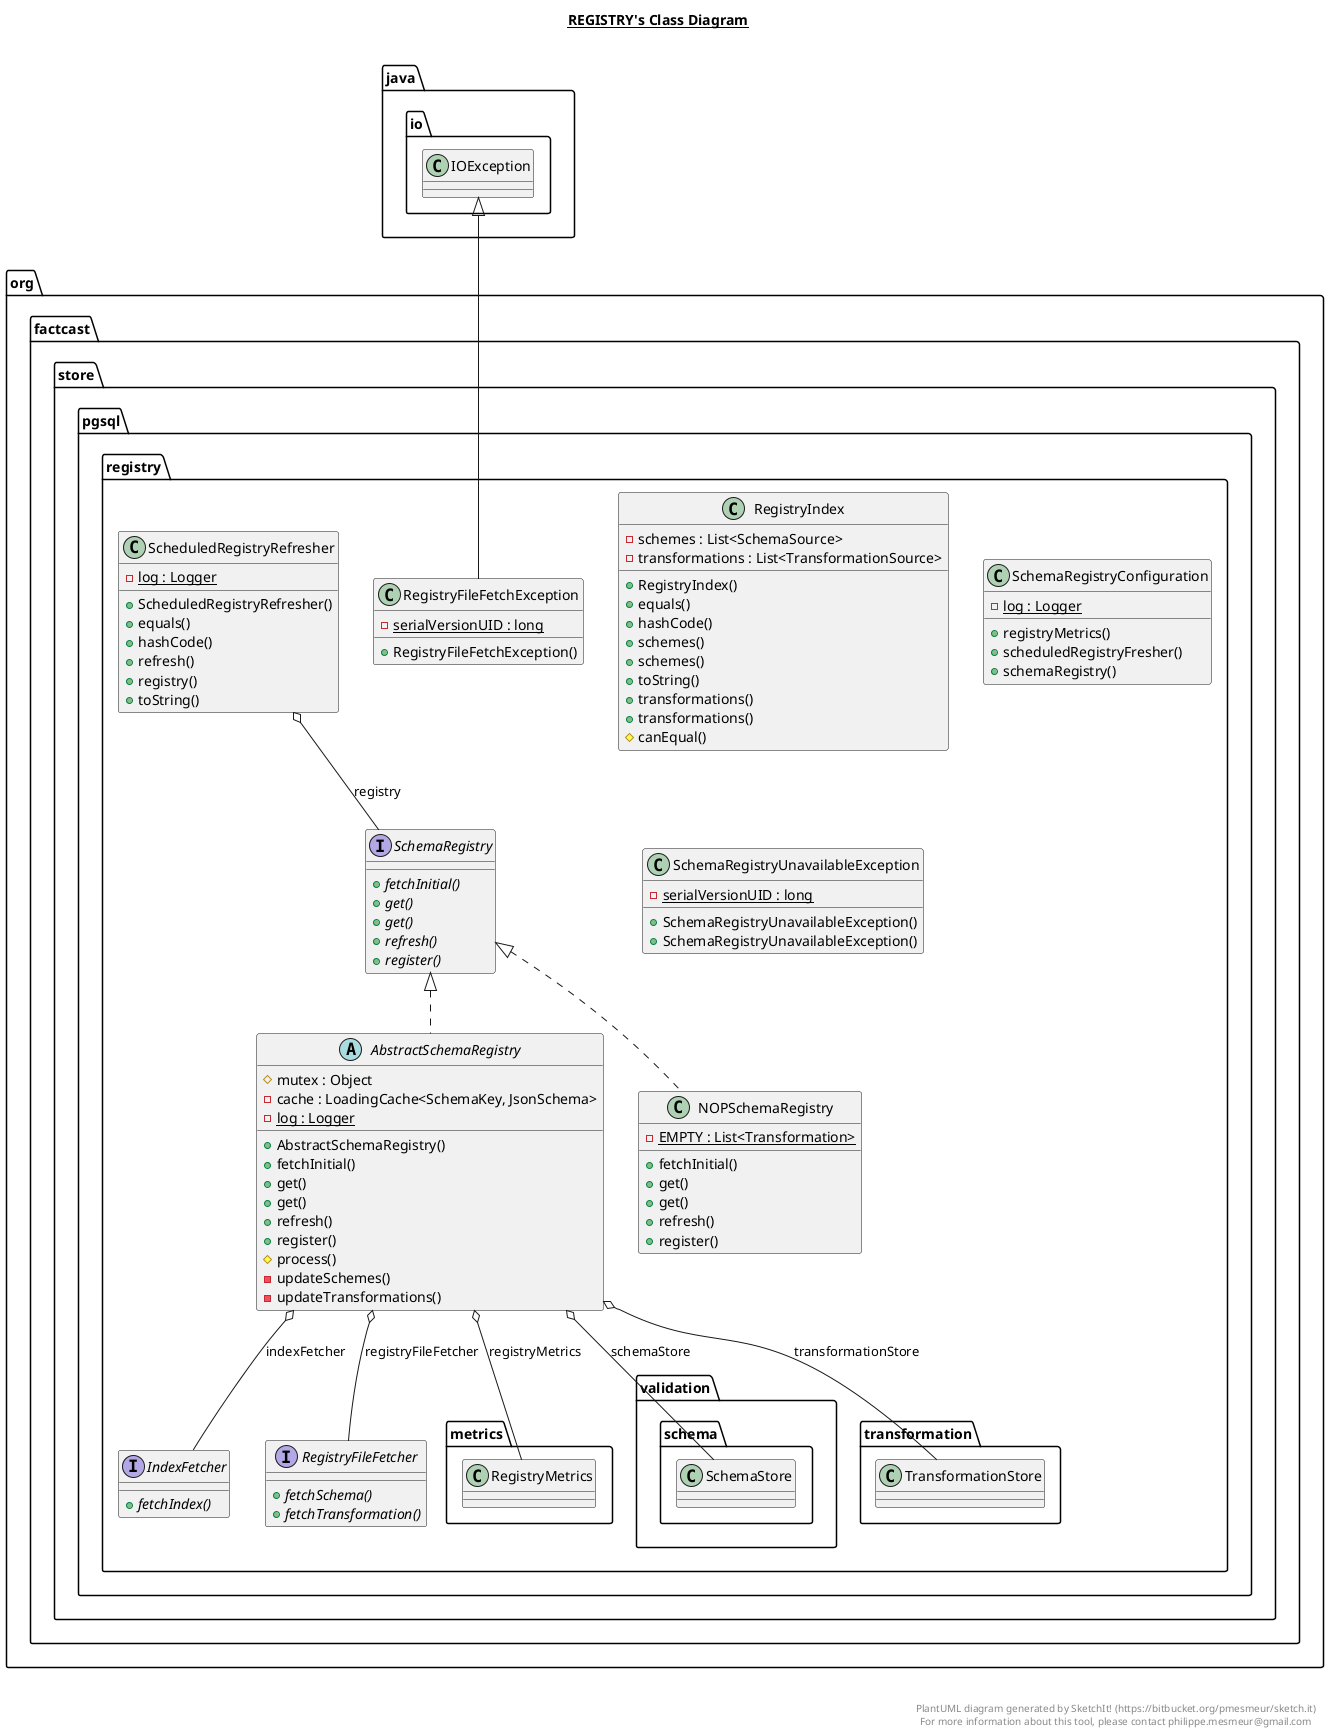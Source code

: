@startuml

title __REGISTRY's Class Diagram__\n

  namespace org.factcast.store.pgsql {
    namespace registry {
      abstract class org.factcast.store.pgsql.registry.AbstractSchemaRegistry {
          # mutex : Object
          - cache : LoadingCache<SchemaKey, JsonSchema>
          {static} - log : Logger
          + AbstractSchemaRegistry()
          + fetchInitial()
          + get()
          + get()
          + refresh()
          + register()
          # process()
          - updateSchemes()
          - updateTransformations()
      }
    }
  }
  

  namespace org.factcast.store.pgsql {
    namespace registry {
      interface org.factcast.store.pgsql.registry.IndexFetcher {
          {abstract} + fetchIndex()
      }
    }
  }
  

  namespace org.factcast.store.pgsql {
    namespace registry {
      class org.factcast.store.pgsql.registry.NOPSchemaRegistry {
          {static} - EMPTY : List<Transformation>
          + fetchInitial()
          + get()
          + get()
          + refresh()
          + register()
      }
    }
  }
  

  namespace org.factcast.store.pgsql {
    namespace registry {
      class org.factcast.store.pgsql.registry.RegistryFileFetchException {
          {static} - serialVersionUID : long
          + RegistryFileFetchException()
      }
    }
  }
  

  namespace org.factcast.store.pgsql {
    namespace registry {
      interface org.factcast.store.pgsql.registry.RegistryFileFetcher {
          {abstract} + fetchSchema()
          {abstract} + fetchTransformation()
      }
    }
  }
  

  namespace org.factcast.store.pgsql {
    namespace registry {
      class org.factcast.store.pgsql.registry.RegistryIndex {
          - schemes : List<SchemaSource>
          - transformations : List<TransformationSource>
          + RegistryIndex()
          + equals()
          + hashCode()
          + schemes()
          + schemes()
          + toString()
          + transformations()
          + transformations()
          # canEqual()
      }
    }
  }
  

  namespace org.factcast.store.pgsql {
    namespace registry {
      class org.factcast.store.pgsql.registry.ScheduledRegistryRefresher {
          {static} - log : Logger
          + ScheduledRegistryRefresher()
          + equals()
          + hashCode()
          + refresh()
          + registry()
          + toString()
      }
    }
  }
  

  namespace org.factcast.store.pgsql {
    namespace registry {
      interface org.factcast.store.pgsql.registry.SchemaRegistry {
          {abstract} + fetchInitial()
          {abstract} + get()
          {abstract} + get()
          {abstract} + refresh()
          {abstract} + register()
      }
    }
  }
  

  namespace org.factcast.store.pgsql {
    namespace registry {
      class org.factcast.store.pgsql.registry.SchemaRegistryConfiguration {
          {static} - log : Logger
          + registryMetrics()
          + scheduledRegistryFresher()
          + schemaRegistry()
      }
    }
  }
  

  namespace org.factcast.store.pgsql {
    namespace registry {
      class org.factcast.store.pgsql.registry.SchemaRegistryUnavailableException {
          {static} - serialVersionUID : long
          + SchemaRegistryUnavailableException()
          + SchemaRegistryUnavailableException()
      }
    }
  }
  

  org.factcast.store.pgsql.registry.AbstractSchemaRegistry .up.|> org.factcast.store.pgsql.registry.SchemaRegistry
  org.factcast.store.pgsql.registry.AbstractSchemaRegistry o-- org.factcast.store.pgsql.registry.IndexFetcher : indexFetcher
  org.factcast.store.pgsql.registry.AbstractSchemaRegistry o-- org.factcast.store.pgsql.registry.RegistryFileFetcher : registryFileFetcher
  org.factcast.store.pgsql.registry.AbstractSchemaRegistry o-- org.factcast.store.pgsql.registry.metrics.RegistryMetrics : registryMetrics
  org.factcast.store.pgsql.registry.AbstractSchemaRegistry o-- org.factcast.store.pgsql.registry.validation.schema.SchemaStore : schemaStore
  org.factcast.store.pgsql.registry.AbstractSchemaRegistry o-- org.factcast.store.pgsql.registry.transformation.TransformationStore : transformationStore
  org.factcast.store.pgsql.registry.NOPSchemaRegistry .up.|> org.factcast.store.pgsql.registry.SchemaRegistry
  org.factcast.store.pgsql.registry.RegistryFileFetchException -up-|> java.io.IOException
  org.factcast.store.pgsql.registry.ScheduledRegistryRefresher o-- org.factcast.store.pgsql.registry.SchemaRegistry : registry


right footer


PlantUML diagram generated by SketchIt! (https://bitbucket.org/pmesmeur/sketch.it)
For more information about this tool, please contact philippe.mesmeur@gmail.com
endfooter

@enduml
